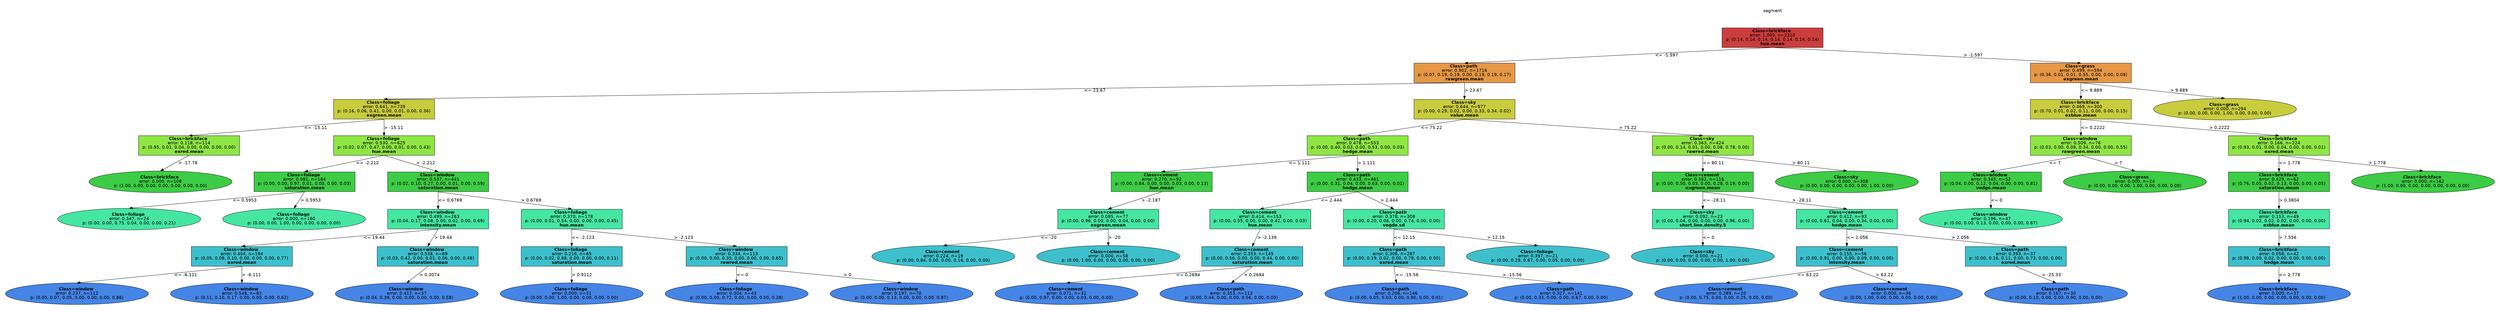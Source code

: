 digraph Tree {
splines=false;
graph [pad=".25", ranksep="0.5", nodesep="1"];
node [shape=rect, style="filled", color="black", fontname="helvetica",fillcolor="white"] ;
edge [fontname="helvetica"] ;
0 [label="segment", shape=plaintext];
0:s -> 1:n [style=invis];   
1 [label=<<b> Class=brickface </b> <br/> error: 1.000, n=2310 <br/> p: (0.14, 0.14, 0.14, 0.14, 0.14, 0.14, 0.14) <br/><b>hue.mean</b>>, fillcolor="0.000 0.7 0.800", shape="rect"];
2 [label=<<b> Class=path </b> <br/> error: 0.902, n=1716 <br/> p: (0.07, 0.19, 0.19, 0.00, 0.19, 0.19, 0.17) <br/><b>rawgreen.mean</b>>, fillcolor="0.086 0.7 0.900", shape="rect"];
1:s -> 2:n [label="<= -1.597"] ;
3 [label=<<b> Class=foliage </b> <br/> error: 0.641, n=739 <br/> p: (0.16, 0.06, 0.41, 0.00, 0.01, 0.00, 0.36) <br/><b>exgreen.mean</b>>, fillcolor="0.171 0.7 0.800", shape="rect"];
2:s -> 3:n [label="<= 23.67"] ;
4 [label=<<b> Class=brickface </b> <br/> error: 0.118, n=114 <br/> p: (0.95, 0.01, 0.04, 0.00, 0.00, 0.00, 0.00) <br/><b>exred.mean</b>>, fillcolor="0.257 0.7 0.900", shape="rect"];
3:s -> 4:n [label="<= -15.11"] ;
5 [label=<<b> Class=brickface </b> <br/> error: 0.000, n=108 <br/> p: (1.00, 0.00, 0.00, 0.00, 0.00, 0.00, 0.00) >, fillcolor="0.343 0.7 0.800", shape="oval"];
4:s -> 5:n [label="> -17.78"] ;
6 [label=<<b> Class=foliage </b> <br/> error: 0.530, n=625 <br/> p: (0.02, 0.07, 0.47, 0.00, 0.01, 0.00, 0.43) <br/><b>hue.mean</b>>, fillcolor="0.257 0.7 0.900", shape="rect"];
3:s -> 6:n [label="> -15.11"] ;
7 [label=<<b> Class=foliage </b> <br/> error: 0.081, n=184 <br/> p: (0.00, 0.00, 0.97, 0.01, 0.00, 0.00, 0.03) <br/><b>saturation.mean</b>>, fillcolor="0.343 0.7 0.800", shape="rect"];
6:s -> 7:n [label="<= -2.212"] ;
8 [label=<<b> Class=foliage </b> <br/> error: 0.347, n=24 <br/> p: (0.00, 0.00, 0.75, 0.04, 0.00, 0.00, 0.21) >, fillcolor="0.429 0.7 0.900", shape="oval"];
7:s -> 8:n [label="<= 0.5953"] ;
9 [label=<<b> Class=foliage </b> <br/> error: 0.000, n=160 <br/> p: (0.00, 0.00, 1.00, 0.00, 0.00, 0.00, 0.00) >, fillcolor="0.429 0.7 0.900", shape="oval"];
7:s -> 9:n [label="> 0.5953"] ;
10 [label=<<b> Class=window </b> <br/> error: 0.537, n=441 <br/> p: (0.02, 0.10, 0.27, 0.00, 0.01, 0.00, 0.59) <br/><b>saturation.mean</b>>, fillcolor="0.343 0.7 0.800", shape="rect"];
6:s -> 10:n [label="> -2.212"] ;
11 [label=<<b> Class=window </b> <br/> error: 0.499, n=263 <br/> p: (0.04, 0.17, 0.08, 0.00, 0.02, 0.00, 0.69) <br/><b>intensity.mean</b>>, fillcolor="0.429 0.7 0.900", shape="rect"];
10:s -> 11:n [label="<= 0.6769"] ;
12 [label=<<b> Class=window </b> <br/> error: 0.404, n=194 <br/> p: (0.05, 0.08, 0.10, 0.00, 0.00, 0.00, 0.77) <br/><b>exred.mean</b>>, fillcolor="0.514 0.7 0.800", shape="rect"];
11:s -> 12:n [label="<= 19.44"] ;
13 [label=<<b> Class=window </b> <br/> error: 0.237, n=112 <br/> p: (0.00, 0.07, 0.05, 0.00, 0.00, 0.00, 0.88) >, fillcolor="0.600 0.7 0.900", shape="oval"];
12:s -> 13:n [label="<= -6.111"] ;
14 [label=<<b> Class=window </b> <br/> error: 0.548, n=82 <br/> p: (0.11, 0.10, 0.17, 0.00, 0.00, 0.00, 0.62) >, fillcolor="0.600 0.7 0.900", shape="oval"];
12:s -> 14:n [label="> -6.111"] ;
15 [label=<<b> Class=window </b> <br/> error: 0.538, n=69 <br/> p: (0.03, 0.42, 0.00, 0.01, 0.06, 0.00, 0.48) <br/><b>saturation.mean</b>>, fillcolor="0.514 0.7 0.800", shape="rect"];
11:s -> 15:n [label="> 19.44"] ;
16 [label=<<b> Class=window </b> <br/> error: 0.412, n=57 <br/> p: (0.04, 0.39, 0.00, 0.00, 0.00, 0.00, 0.58) >, fillcolor="0.600 0.7 0.900", shape="oval"];
15:s -> 16:n [label="> 0.3074"] ;
17 [label=<<b> Class=foliage </b> <br/> error: 0.370, n=178 <br/> p: (0.00, 0.01, 0.54, 0.00, 0.00, 0.00, 0.45) <br/><b>hue.mean</b>>, fillcolor="0.429 0.7 0.900", shape="rect"];
10:s -> 17:n [label="> 0.6769"] ;
18 [label=<<b> Class=foliage </b> <br/> error: 0.216, n=65 <br/> p: (0.00, 0.02, 0.88, 0.00, 0.00, 0.00, 0.11) <br/><b>saturation.mean</b>>, fillcolor="0.514 0.7 0.800", shape="rect"];
17:s -> 18:n [label="<= -2.123"] ;
19 [label=<<b> Class=foliage </b> <br/> error: 0.000, n=51 <br/> p: (0.00, 0.00, 1.00, 0.00, 0.00, 0.00, 0.00) >, fillcolor="0.600 0.7 0.900", shape="oval"];
18:s -> 19:n [label="> 0.9112"] ;
20 [label=<<b> Class=window </b> <br/> error: 0.334, n=113 <br/> p: (0.00, 0.00, 0.35, 0.00, 0.00, 0.00, 0.65) <br/><b>rawred.mean</b>>, fillcolor="0.514 0.7 0.800", shape="rect"];
17:s -> 20:n [label="> -2.123"] ;
21 [label=<<b> Class=foliage </b> <br/> error: 0.304, n=43 <br/> p: (0.00, 0.00, 0.72, 0.00, 0.00, 0.00, 0.28) >, fillcolor="0.600 0.7 0.900", shape="oval"];
20:s -> 21:n [label="<= 0"] ;
22 [label=<<b> Class=window </b> <br/> error: 0.197, n=70 <br/> p: (0.00, 0.00, 0.13, 0.00, 0.00, 0.00, 0.87) >, fillcolor="0.600 0.7 0.900", shape="oval"];
20:s -> 22:n [label="> 0"] ;
23 [label=<<b> Class=sky </b> <br/> error: 0.644, n=977 <br/> p: (0.00, 0.29, 0.02, 0.00, 0.33, 0.34, 0.02) <br/><b>value.mean</b>>, fillcolor="0.171 0.7 0.800", shape="rect"];
2:s -> 23:n [label="> 23.67"] ;
24 [label=<<b> Class=path </b> <br/> error: 0.478, n=553 <br/> p: (0.00, 0.40, 0.03, 0.00, 0.53, 0.00, 0.03) <br/><b>hedge.mean</b>>, fillcolor="0.257 0.7 0.900", shape="rect"];
23:s -> 24:n [label="<= 75.22"] ;
25 [label=<<b> Class=cement </b> <br/> error: 0.270, n=92 <br/> p: (0.00, 0.84, 0.00, 0.00, 0.03, 0.00, 0.13) <br/><b>hue.mean</b>>, fillcolor="0.343 0.7 0.800", shape="rect"];
24:s -> 25:n [label="<= 1.111"] ;
26 [label=<<b> Class=cement </b> <br/> error: 0.085, n=77 <br/> p: (0.00, 0.96, 0.00, 0.00, 0.04, 0.00, 0.00) <br/><b>exgreen.mean</b>>, fillcolor="0.429 0.7 0.900", shape="rect"];
25:s -> 26:n [label="> -2.187"] ;
27 [label=<<b> Class=cement </b> <br/> error: 0.224, n=19 <br/> p: (0.00, 0.84, 0.00, 0.00, 0.16, 0.00, 0.00) >, fillcolor="0.514 0.7 0.800", shape="oval"];
26:s -> 27:n [label="<= -20"] ;
28 [label=<<b> Class=cement </b> <br/> error: 0.000, n=58 <br/> p: (0.00, 1.00, 0.00, 0.00, 0.00, 0.00, 0.00) >, fillcolor="0.514 0.7 0.800", shape="oval"];
26:s -> 28:n [label="> -20"] ;
29 [label=<<b> Class=path </b> <br/> error: 0.433, n=461 <br/> p: (0.00, 0.31, 0.04, 0.00, 0.63, 0.00, 0.01) <br/><b>hedge.mean</b>>, fillcolor="0.343 0.7 0.800", shape="rect"];
24:s -> 29:n [label="> 1.111"] ;
30 [label=<<b> Class=cement </b> <br/> error: 0.414, n=153 <br/> p: (0.00, 0.55, 0.00, 0.00, 0.42, 0.00, 0.03) <br/><b>hue.mean</b>>, fillcolor="0.429 0.7 0.900", shape="rect"];
29:s -> 30:n [label="<= 2.444"] ;
31 [label=<<b> Class=cement </b> <br/> error: 0.353, n=145 <br/> p: (0.00, 0.56, 0.00, 0.00, 0.44, 0.00, 0.00) <br/><b>saturation.mean</b>>, fillcolor="0.514 0.7 0.800", shape="rect"];
30:s -> 31:n [label="> -2.139"] ;
32 [label=<<b> Class=cement </b> <br/> error: 0.071, n=32 <br/> p: (0.00, 0.97, 0.00, 0.00, 0.03, 0.00, 0.00) >, fillcolor="0.600 0.7 0.900", shape="oval"];
31:s -> 32:n [label="<= 0.2694"] ;
33 [label=<<b> Class=path </b> <br/> error: 0.353, n=113 <br/> p: (0.00, 0.44, 0.00, 0.00, 0.56, 0.00, 0.00) >, fillcolor="0.600 0.7 0.900", shape="oval"];
31:s -> 33:n [label="> 0.2694"] ;
34 [label=<<b> Class=path </b> <br/> error: 0.378, n=308 <br/> p: (0.00, 0.20, 0.06, 0.00, 0.74, 0.00, 0.00) <br/><b>vegde.sd</b>>, fillcolor="0.429 0.7 0.900", shape="rect"];
29:s -> 34:n [label="> 2.444"] ;
35 [label=<<b> Class=path </b> <br/> error: 0.306, n=287 <br/> p: (0.00, 0.19, 0.02, 0.00, 0.79, 0.00, 0.00) <br/><b>exred.mean</b>>, fillcolor="0.514 0.7 0.800", shape="rect"];
34:s -> 35:n [label="<= 12.15"] ;
36 [label=<<b> Class=path </b> <br/> error: 0.206, n=146 <br/> p: (0.00, 0.05, 0.03, 0.00, 0.90, 0.00, 0.01) >, fillcolor="0.600 0.7 0.900", shape="oval"];
35:s -> 36:n [label="<= -15.56"] ;
37 [label=<<b> Class=path </b> <br/> error: 0.327, n=141 <br/> p: (0.00, 0.33, 0.00, 0.00, 0.67, 0.00, 0.00) >, fillcolor="0.600 0.7 0.900", shape="oval"];
35:s -> 37:n [label="> -15.56"] ;
38 [label=<<b> Class=foliage </b> <br/> error: 0.397, n=21 <br/> p: (0.00, 0.29, 0.67, 0.00, 0.05, 0.00, 0.00) >, fillcolor="0.514 0.7 0.800", shape="oval"];
34:s -> 38:n [label="> 12.15"] ;
39 [label=<<b> Class=sky </b> <br/> error: 0.363, n=424 <br/> p: (0.00, 0.14, 0.01, 0.00, 0.08, 0.78, 0.00) <br/><b>rawred.mean</b>>, fillcolor="0.257 0.7 0.900", shape="rect"];
23:s -> 39:n [label="> 75.22"] ;
40 [label=<<b> Class=cement </b> <br/> error: 0.582, n=116 <br/> p: (0.00, 0.50, 0.03, 0.00, 0.28, 0.19, 0.00) <br/><b>exgreen.mean</b>>, fillcolor="0.343 0.7 0.800", shape="rect"];
39:s -> 40:n [label="<= 80.11"] ;
41 [label=<<b> Class=sky </b> <br/> error: 0.092, n=23 <br/> p: (0.00, 0.04, 0.00, 0.00, 0.00, 0.96, 0.00) <br/><b>short.line.density.5</b>>, fillcolor="0.429 0.7 0.900", shape="rect"];
40:s -> 41:n [label="<= -28.11"] ;
42 [label=<<b> Class=sky </b> <br/> error: 0.000, n=21 <br/> p: (0.00, 0.00, 0.00, 0.00, 0.00, 1.00, 0.00) >, fillcolor="0.514 0.7 0.800", shape="oval"];
41:s -> 42:n [label="<= 0"] ;
43 [label=<<b> Class=cement </b> <br/> error: 0.412, n=93 <br/> p: (0.00, 0.61, 0.04, 0.00, 0.34, 0.00, 0.00) <br/><b>hedge.mean</b>>, fillcolor="0.429 0.7 0.900", shape="rect"];
40:s -> 43:n [label="> -28.11"] ;
44 [label=<<b> Class=cement </b> <br/> error: 0.155, n=56 <br/> p: (0.00, 0.91, 0.00, 0.00, 0.09, 0.00, 0.00) <br/><b>intensity.mean</b>>, fillcolor="0.514 0.7 0.800", shape="rect"];
43:s -> 44:n [label="<= 2.056"] ;
45 [label=<<b> Class=cement </b> <br/> error: 0.289, n=20 <br/> p: (0.00, 0.75, 0.00, 0.00, 0.25, 0.00, 0.00) >, fillcolor="0.600 0.7 0.900", shape="oval"];
44:s -> 45:n [label="<= 63.22"] ;
46 [label=<<b> Class=cement </b> <br/> error: 0.000, n=36 <br/> p: (0.00, 1.00, 0.00, 0.00, 0.00, 0.00, 0.00) >, fillcolor="0.600 0.7 0.900", shape="oval"];
44:s -> 46:n [label="> 63.22"] ;
47 [label=<<b> Class=path </b> <br/> error: 0.393, n=37 <br/> p: (0.00, 0.16, 0.11, 0.00, 0.73, 0.00, 0.00) <br/><b>exred.mean</b>>, fillcolor="0.514 0.7 0.800", shape="rect"];
43:s -> 47:n [label="> 2.056"] ;
48 [label=<<b> Class=path </b> <br/> error: 0.167, n=30 <br/> p: (0.00, 0.10, 0.00, 0.00, 0.90, 0.00, 0.00) >, fillcolor="0.600 0.7 0.900", shape="oval"];
47:s -> 48:n [label="> -25.33"] ;
49 [label=<<b> Class=sky </b> <br/> error: 0.000, n=308 <br/> p: (0.00, 0.00, 0.00, 0.00, 0.00, 1.00, 0.00) >, fillcolor="0.343 0.7 0.800", shape="oval"];
39:s -> 49:n [label="> 80.11"] ;
50 [label=<<b> Class=grass </b> <br/> error: 0.499, n=594 <br/> p: (0.36, 0.01, 0.01, 0.55, 0.00, 0.00, 0.08) <br/><b>exgreen.mean</b>>, fillcolor="0.086 0.7 0.900", shape="rect"];
1:s -> 50:n [label="> -1.597"] ;
51 [label=<<b> Class=brickface </b> <br/> error: 0.469, n=300 <br/> p: (0.70, 0.01, 0.02, 0.11, 0.00, 0.00, 0.15) <br/><b>exblue.mean</b>>, fillcolor="0.171 0.7 0.800", shape="rect"];
50:s -> 51:n [label="<= 9.889"] ;
52 [label=<<b> Class=window </b> <br/> error: 0.509, n=76 <br/> p: (0.03, 0.00, 0.08, 0.34, 0.00, 0.00, 0.55) <br/><b>rawgreen.mean</b>>, fillcolor="0.257 0.7 0.900", shape="rect"];
51:s -> 52:n [label="<= 0.2222"] ;
53 [label=<<b> Class=window </b> <br/> error: 0.345, n=52 <br/> p: (0.04, 0.00, 0.12, 0.04, 0.00, 0.00, 0.81) <br/><b>vedge.mean</b>>, fillcolor="0.343 0.7 0.800", shape="rect"];
52:s -> 53:n [label="<= 7"] ;
54 [label=<<b> Class=window </b> <br/> error: 0.196, n=47 <br/> p: (0.00, 0.00, 0.13, 0.00, 0.00, 0.00, 0.87) >, fillcolor="0.429 0.7 0.900", shape="oval"];
53:s -> 54:n [label="<= 0"] ;
55 [label=<<b> Class=grass </b> <br/> error: 0.000, n=24 <br/> p: (0.00, 0.00, 0.00, 1.00, 0.00, 0.00, 0.00) >, fillcolor="0.343 0.7 0.800", shape="oval"];
52:s -> 55:n [label="> 7"] ;
56 [label=<<b> Class=brickface </b> <br/> error: 0.166, n=224 <br/> p: (0.93, 0.01, 0.00, 0.04, 0.00, 0.00, 0.01) <br/><b>exred.mean</b>>, fillcolor="0.257 0.7 0.900", shape="rect"];
51:s -> 56:n [label="> 0.2222"] ;
57 [label=<<b> Class=brickface </b> <br/> error: 0.429, n=62 <br/> p: (0.76, 0.05, 0.02, 0.13, 0.00, 0.00, 0.05) <br/><b>saturation.mean</b>>, fillcolor="0.343 0.7 0.800", shape="rect"];
56:s -> 57:n [label="<= 1.778"] ;
58 [label=<<b> Class=brickface </b> <br/> error: 0.153, n=49 <br/> p: (0.94, 0.02, 0.02, 0.02, 0.00, 0.00, 0.00) <br/><b>exblue.mean</b>>, fillcolor="0.429 0.7 0.900", shape="rect"];
57:s -> 58:n [label="> 0.3804"] ;
59 [label=<<b> Class=brickface </b> <br/> error: 0.058, n=42 <br/> p: (0.98, 0.00, 0.02, 0.00, 0.00, 0.00, 0.00) <br/><b>hedge.mean</b>>, fillcolor="0.514 0.7 0.800", shape="rect"];
58:s -> 59:n [label="> 7.556"] ;
60 [label=<<b> Class=brickface </b> <br/> error: 0.000, n=37 <br/> p: (1.00, 0.00, 0.00, 0.00, 0.00, 0.00, 0.00) >, fillcolor="0.600 0.7 0.900", shape="oval"];
59:s -> 60:n [label="<= 2.778"] ;
61 [label=<<b> Class=brickface </b> <br/> error: 0.000, n=162 <br/> p: (1.00, 0.00, 0.00, 0.00, 0.00, 0.00, 0.00) >, fillcolor="0.343 0.7 0.800", shape="oval"];
56:s -> 61:n [label="> 1.778"] ;
62 [label=<<b> Class=grass </b> <br/> error: 0.000, n=294 <br/> p: (0.00, 0.00, 0.00, 1.00, 0.00, 0.00, 0.00) >, fillcolor="0.171 0.7 0.800", shape="oval"];
50:s -> 62:n [label="> 9.889"] ;

}